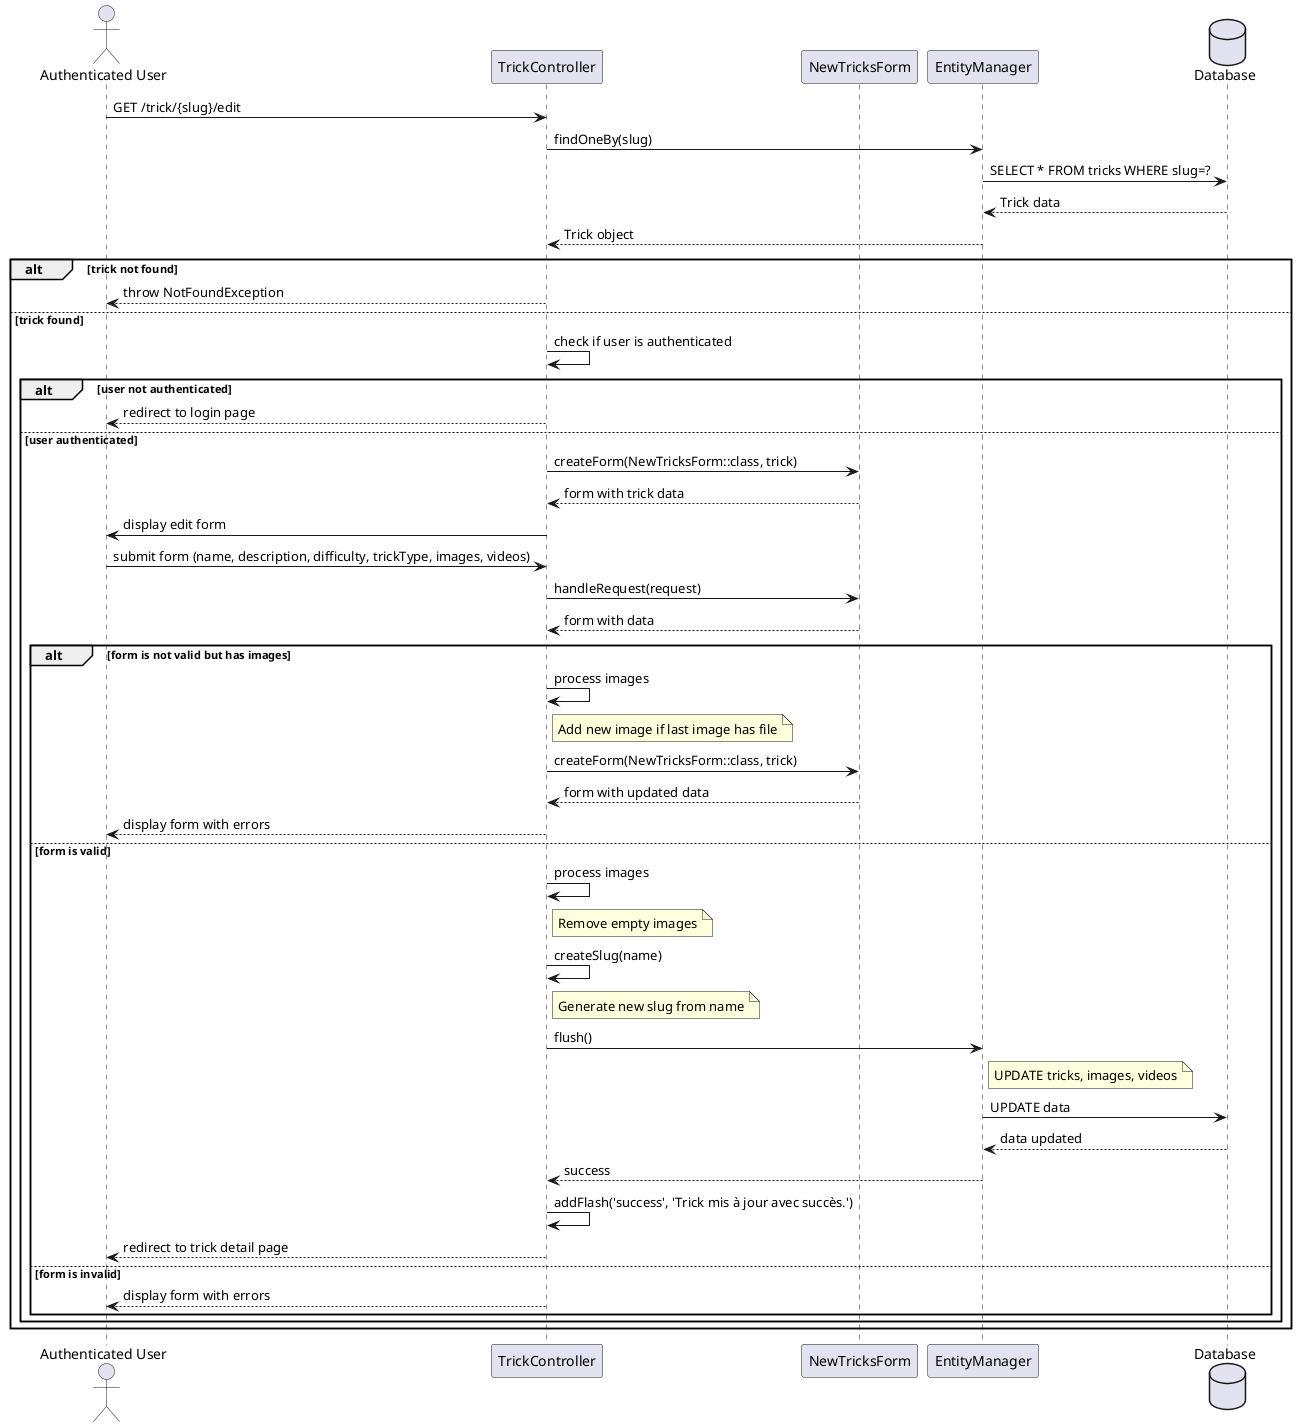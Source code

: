 @startuml
actor "Authenticated User" as User
participant "TrickController" as TC
participant "NewTricksForm" as NTF
participant "EntityManager" as EM
database "Database" as DB

User -> TC: GET /trick/{slug}/edit
TC -> EM: findOneBy(slug)
EM -> DB: SELECT * FROM tricks WHERE slug=?
DB --> EM: Trick data
EM --> TC: Trick object

alt trick not found
    TC --> User: throw NotFoundException
else trick found
    TC -> TC: check if user is authenticated
    
    alt user not authenticated
        TC --> User: redirect to login page
    else user authenticated
        TC -> NTF: createForm(NewTricksForm::class, trick)
        NTF --> TC: form with trick data
        TC -> User: display edit form
        
        User -> TC: submit form (name, description, difficulty, trickType, images, videos)
        TC -> NTF: handleRequest(request)
        NTF --> TC: form with data
        
        alt form is not valid but has images
            TC -> TC: process images
            note right of TC: Add new image if last image has file
            TC -> NTF: createForm(NewTricksForm::class, trick)
            NTF --> TC: form with updated data
            TC --> User: display form with errors
        else form is valid
            TC -> TC: process images
            note right of TC: Remove empty images
            
            TC -> TC: createSlug(name)
            note right of TC: Generate new slug from name
            
            TC -> EM: flush()
            note right of EM: UPDATE tricks, images, videos
            
            EM -> DB: UPDATE data
            DB --> EM: data updated
            EM --> TC: success
            
            TC -> TC: addFlash('success', 'Trick mis à jour avec succès.')
            TC --> User: redirect to trick detail page
        else form is invalid
            TC --> User: display form with errors
        end
    end
end
@enduml